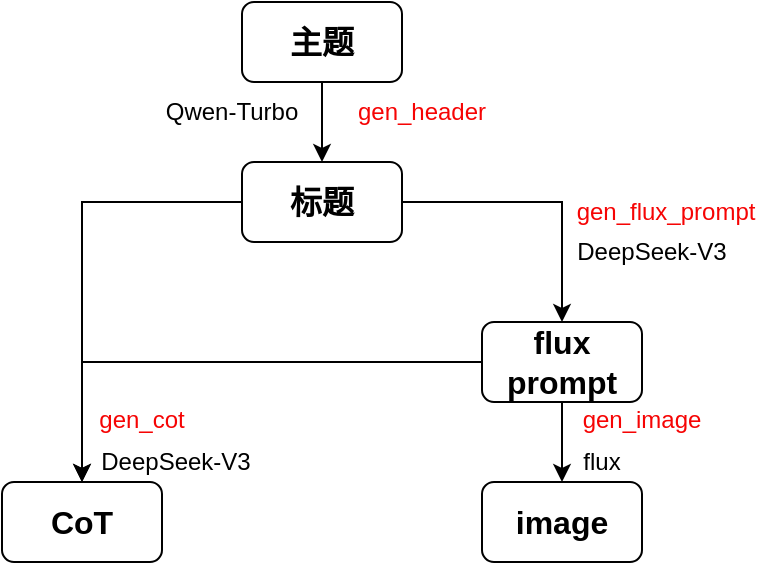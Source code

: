 <mxfile version="24.2.5" type="device">
  <diagram name="第 1 页" id="MwUitmlHcDLY5eKN4XdU">
    <mxGraphModel dx="860" dy="1154" grid="1" gridSize="10" guides="1" tooltips="1" connect="1" arrows="1" fold="1" page="1" pageScale="1" pageWidth="1700" pageHeight="1100" math="0" shadow="0">
      <root>
        <mxCell id="0" />
        <mxCell id="1" parent="0" />
        <mxCell id="p7DYCz4IEpbEr1eP1l_v-3" value="" style="edgeStyle=orthogonalEdgeStyle;rounded=0;orthogonalLoop=1;jettySize=auto;html=1;" parent="1" source="p7DYCz4IEpbEr1eP1l_v-1" target="p7DYCz4IEpbEr1eP1l_v-2" edge="1">
          <mxGeometry relative="1" as="geometry" />
        </mxCell>
        <mxCell id="p7DYCz4IEpbEr1eP1l_v-1" value="&lt;font style=&quot;font-size: 16px;&quot;&gt;&lt;b&gt;主题&lt;/b&gt;&lt;/font&gt;" style="rounded=1;whiteSpace=wrap;html=1;" parent="1" vertex="1">
          <mxGeometry x="280" y="200" width="80" height="40" as="geometry" />
        </mxCell>
        <mxCell id="p7DYCz4IEpbEr1eP1l_v-11" value="" style="edgeStyle=orthogonalEdgeStyle;rounded=0;orthogonalLoop=1;jettySize=auto;html=1;" parent="1" source="p7DYCz4IEpbEr1eP1l_v-2" target="p7DYCz4IEpbEr1eP1l_v-5" edge="1">
          <mxGeometry relative="1" as="geometry" />
        </mxCell>
        <mxCell id="p7DYCz4IEpbEr1eP1l_v-12" value="" style="edgeStyle=orthogonalEdgeStyle;rounded=0;orthogonalLoop=1;jettySize=auto;html=1;" parent="1" source="p7DYCz4IEpbEr1eP1l_v-2" target="p7DYCz4IEpbEr1eP1l_v-7" edge="1">
          <mxGeometry relative="1" as="geometry" />
        </mxCell>
        <mxCell id="p7DYCz4IEpbEr1eP1l_v-2" value="&lt;font style=&quot;font-size: 16px;&quot;&gt;&lt;b&gt;标题&lt;/b&gt;&lt;/font&gt;" style="rounded=1;whiteSpace=wrap;html=1;" parent="1" vertex="1">
          <mxGeometry x="280" y="280" width="80" height="40" as="geometry" />
        </mxCell>
        <mxCell id="p7DYCz4IEpbEr1eP1l_v-4" value="Qwen-Turbo" style="text;html=1;align=center;verticalAlign=middle;whiteSpace=wrap;rounded=0;" parent="1" vertex="1">
          <mxGeometry x="230" y="240" width="90" height="30" as="geometry" />
        </mxCell>
        <mxCell id="I6f-Z4CrZxUiGnP5Ntq--1" value="" style="edgeStyle=orthogonalEdgeStyle;rounded=0;orthogonalLoop=1;jettySize=auto;html=1;" parent="1" source="p7DYCz4IEpbEr1eP1l_v-5" target="p7DYCz4IEpbEr1eP1l_v-15" edge="1">
          <mxGeometry relative="1" as="geometry" />
        </mxCell>
        <mxCell id="I6f-Z4CrZxUiGnP5Ntq--6" style="edgeStyle=orthogonalEdgeStyle;rounded=0;orthogonalLoop=1;jettySize=auto;html=1;entryX=0.5;entryY=0;entryDx=0;entryDy=0;" parent="1" source="p7DYCz4IEpbEr1eP1l_v-5" target="p7DYCz4IEpbEr1eP1l_v-7" edge="1">
          <mxGeometry relative="1" as="geometry" />
        </mxCell>
        <mxCell id="p7DYCz4IEpbEr1eP1l_v-5" value="&lt;font style=&quot;font-size: 16px;&quot;&gt;&lt;b&gt;flux prompt&lt;/b&gt;&lt;/font&gt;" style="rounded=1;whiteSpace=wrap;html=1;" parent="1" vertex="1">
          <mxGeometry x="400" y="360" width="80" height="40" as="geometry" />
        </mxCell>
        <mxCell id="p7DYCz4IEpbEr1eP1l_v-7" value="&lt;font style=&quot;font-size: 16px;&quot;&gt;&lt;b&gt;CoT&lt;/b&gt;&lt;/font&gt;" style="rounded=1;whiteSpace=wrap;html=1;" parent="1" vertex="1">
          <mxGeometry x="160" y="440" width="80" height="40" as="geometry" />
        </mxCell>
        <mxCell id="p7DYCz4IEpbEr1eP1l_v-10" value="DeepSeek-V3" style="text;html=1;align=center;verticalAlign=middle;whiteSpace=wrap;rounded=0;" parent="1" vertex="1">
          <mxGeometry x="440" y="310" width="90" height="30" as="geometry" />
        </mxCell>
        <mxCell id="p7DYCz4IEpbEr1eP1l_v-15" value="&lt;font style=&quot;font-size: 16px;&quot;&gt;&lt;b&gt;image&lt;/b&gt;&lt;/font&gt;" style="rounded=1;whiteSpace=wrap;html=1;" parent="1" vertex="1">
          <mxGeometry x="400" y="440" width="80" height="40" as="geometry" />
        </mxCell>
        <mxCell id="I6f-Z4CrZxUiGnP5Ntq--2" value="flux" style="text;html=1;align=center;verticalAlign=middle;whiteSpace=wrap;rounded=0;" parent="1" vertex="1">
          <mxGeometry x="430" y="415" width="60" height="30" as="geometry" />
        </mxCell>
        <mxCell id="I6f-Z4CrZxUiGnP5Ntq--5" value="DeepSeek-V3" style="text;html=1;align=center;verticalAlign=middle;whiteSpace=wrap;rounded=0;" parent="1" vertex="1">
          <mxGeometry x="202" y="415" width="90" height="30" as="geometry" />
        </mxCell>
        <mxCell id="R5T-9T95OMPdK0HeCATM-1" value="&lt;font color=&quot;#f60404&quot;&gt;gen_header&lt;/font&gt;" style="text;html=1;align=center;verticalAlign=middle;whiteSpace=wrap;rounded=0;" vertex="1" parent="1">
          <mxGeometry x="340" y="240" width="60" height="30" as="geometry" />
        </mxCell>
        <mxCell id="R5T-9T95OMPdK0HeCATM-2" value="&lt;font color=&quot;#f60404&quot;&gt;gen_flux_prompt&lt;/font&gt;" style="text;html=1;align=center;verticalAlign=middle;whiteSpace=wrap;rounded=0;" vertex="1" parent="1">
          <mxGeometry x="462" y="290" width="60" height="30" as="geometry" />
        </mxCell>
        <mxCell id="R5T-9T95OMPdK0HeCATM-3" value="&lt;font color=&quot;#f60404&quot;&gt;gen_image&lt;/font&gt;" style="text;html=1;align=center;verticalAlign=middle;whiteSpace=wrap;rounded=0;" vertex="1" parent="1">
          <mxGeometry x="450" y="394" width="60" height="30" as="geometry" />
        </mxCell>
        <mxCell id="R5T-9T95OMPdK0HeCATM-4" value="&lt;font color=&quot;#f60404&quot;&gt;gen_cot&lt;/font&gt;" style="text;html=1;align=center;verticalAlign=middle;whiteSpace=wrap;rounded=0;" vertex="1" parent="1">
          <mxGeometry x="200" y="394" width="60" height="30" as="geometry" />
        </mxCell>
      </root>
    </mxGraphModel>
  </diagram>
</mxfile>
